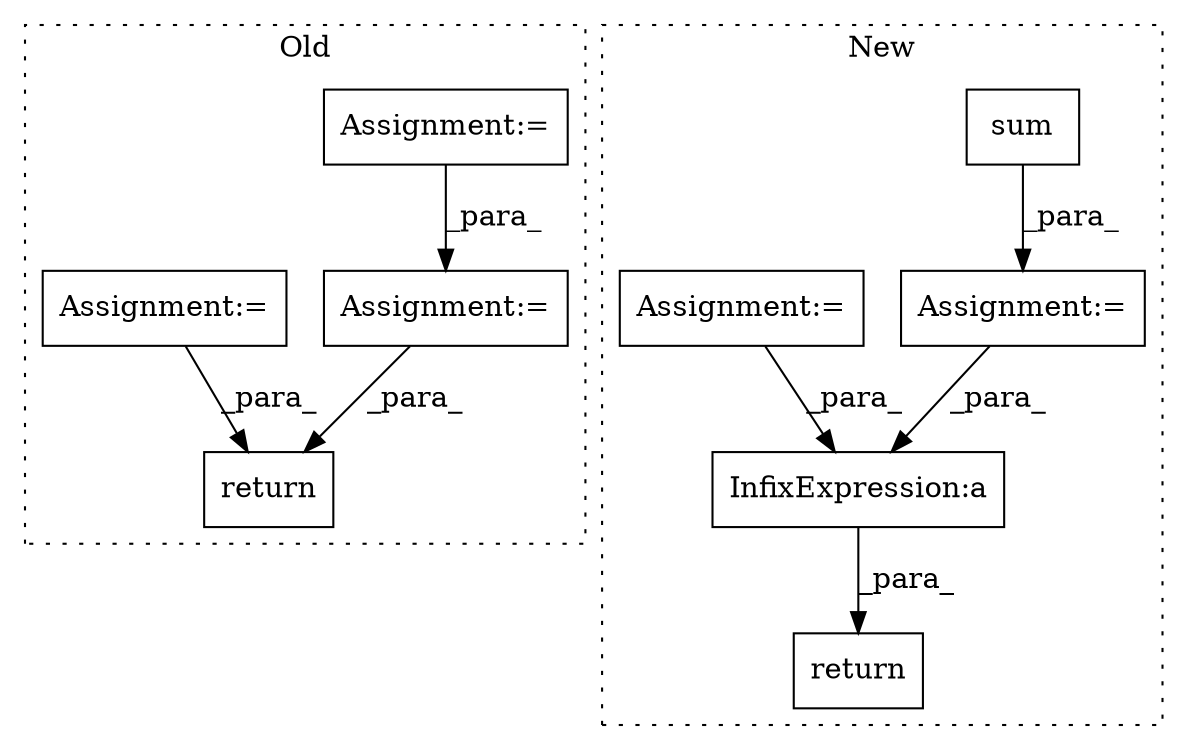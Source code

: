 digraph G {
subgraph cluster0 {
1 [label="return" a="41" s="792" l="7" shape="box"];
4 [label="Assignment:=" a="7" s="679" l="2" shape="box"];
5 [label="Assignment:=" a="7" s="564" l="1" shape="box"];
7 [label="Assignment:=" a="7" s="718" l="2" shape="box"];
label = "Old";
style="dotted";
}
subgraph cluster1 {
2 [label="sum" a="32" s="486,534" l="4,1" shape="box"];
3 [label="return" a="41" s="541" l="7" shape="box"];
6 [label="Assignment:=" a="7" s="415" l="1" shape="box"];
8 [label="Assignment:=" a="7" s="479" l="1" shape="box"];
9 [label="InfixExpression:a" a="27" s="569" l="3" shape="box"];
label = "New";
style="dotted";
}
2 -> 8 [label="_para_"];
4 -> 1 [label="_para_"];
5 -> 4 [label="_para_"];
6 -> 9 [label="_para_"];
7 -> 1 [label="_para_"];
8 -> 9 [label="_para_"];
9 -> 3 [label="_para_"];
}